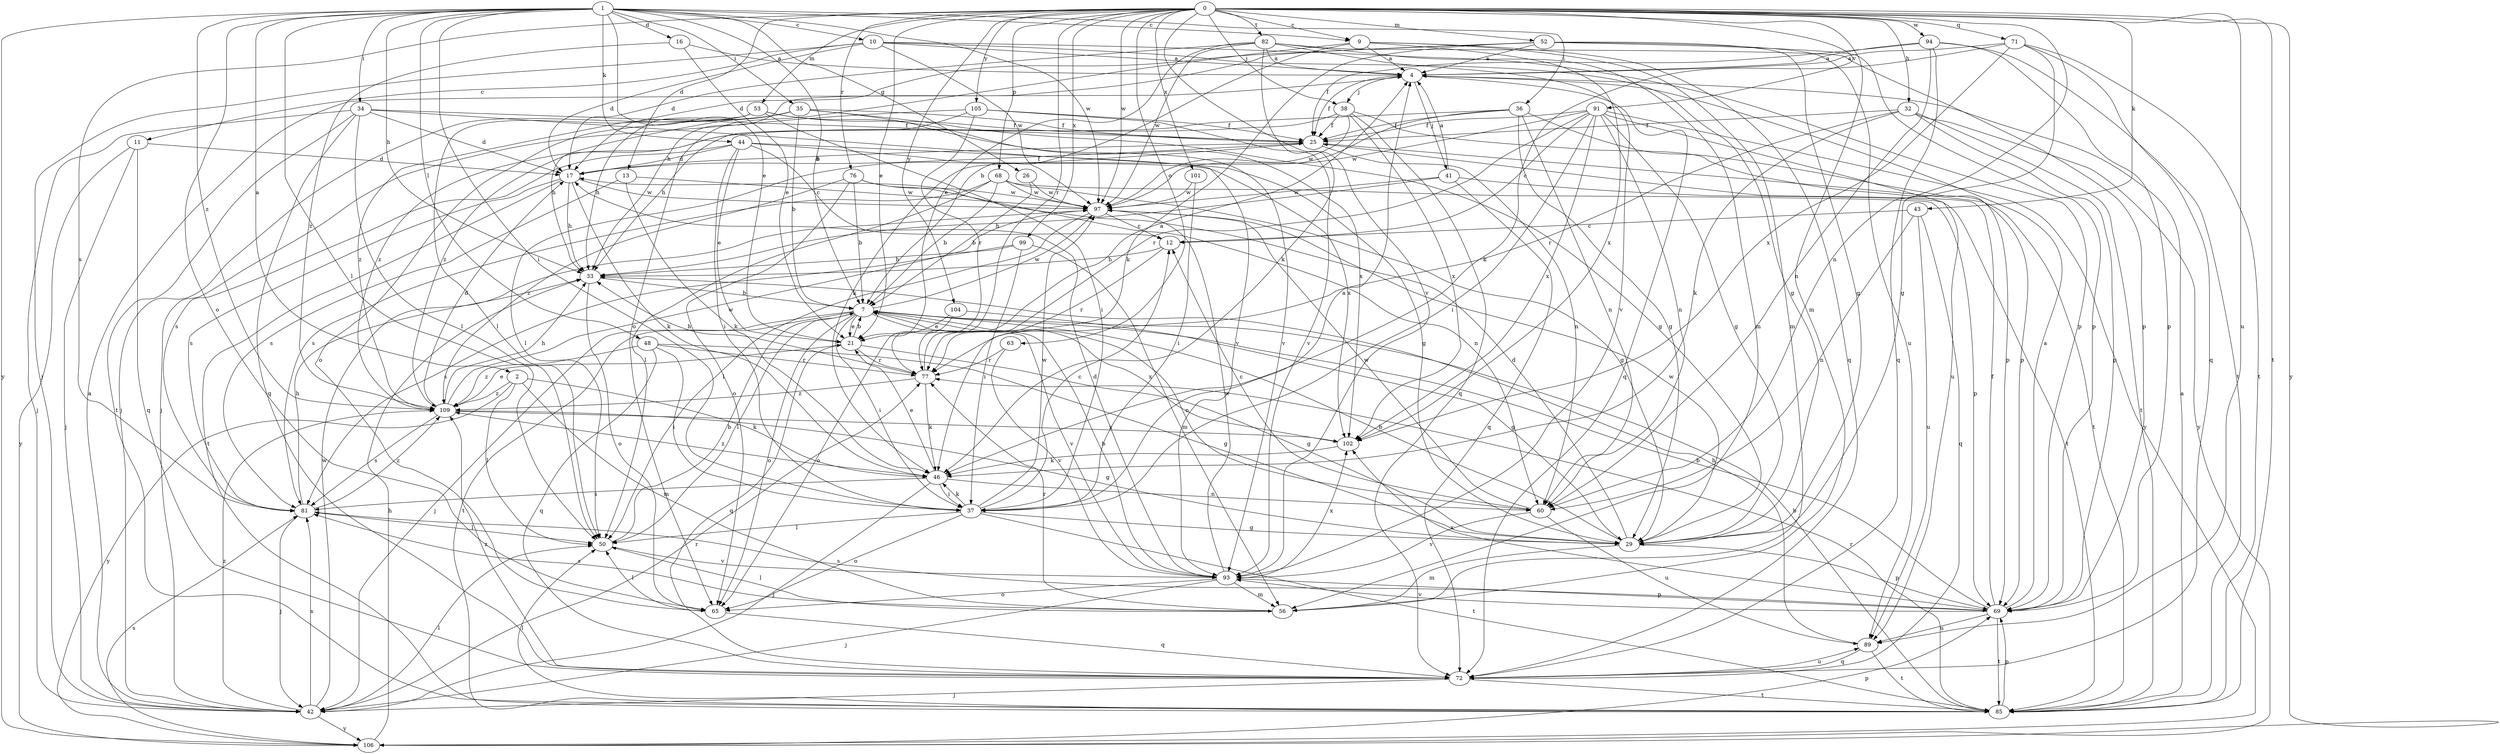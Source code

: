 strict digraph  {
0;
1;
2;
4;
7;
9;
10;
11;
12;
13;
16;
17;
21;
25;
26;
29;
32;
33;
34;
35;
36;
37;
38;
41;
42;
43;
44;
46;
48;
50;
52;
53;
56;
60;
63;
65;
68;
69;
71;
72;
76;
77;
81;
82;
85;
89;
91;
93;
94;
97;
99;
101;
102;
104;
105;
106;
109;
0 -> 9  [label=c];
0 -> 13  [label=d];
0 -> 21  [label=e];
0 -> 32  [label=h];
0 -> 38  [label=j];
0 -> 43  [label=k];
0 -> 52  [label=m];
0 -> 53  [label=m];
0 -> 56  [label=m];
0 -> 60  [label=n];
0 -> 63  [label=o];
0 -> 68  [label=p];
0 -> 71  [label=q];
0 -> 76  [label=r];
0 -> 77  [label=r];
0 -> 81  [label=s];
0 -> 82  [label=t];
0 -> 85  [label=t];
0 -> 89  [label=u];
0 -> 91  [label=v];
0 -> 93  [label=v];
0 -> 94  [label=w];
0 -> 97  [label=w];
0 -> 99  [label=x];
0 -> 101  [label=x];
0 -> 104  [label=y];
0 -> 105  [label=y];
0 -> 106  [label=y];
1 -> 2  [label=a];
1 -> 7  [label=b];
1 -> 9  [label=c];
1 -> 10  [label=c];
1 -> 16  [label=d];
1 -> 21  [label=e];
1 -> 26  [label=g];
1 -> 33  [label=h];
1 -> 34  [label=i];
1 -> 35  [label=i];
1 -> 36  [label=i];
1 -> 37  [label=i];
1 -> 44  [label=k];
1 -> 48  [label=l];
1 -> 50  [label=l];
1 -> 65  [label=o];
1 -> 97  [label=w];
1 -> 106  [label=y];
1 -> 109  [label=z];
2 -> 46  [label=k];
2 -> 50  [label=l];
2 -> 56  [label=m];
2 -> 106  [label=y];
2 -> 109  [label=z];
4 -> 25  [label=f];
4 -> 38  [label=j];
4 -> 41  [label=j];
4 -> 72  [label=q];
7 -> 21  [label=e];
7 -> 37  [label=i];
7 -> 42  [label=j];
7 -> 50  [label=l];
7 -> 60  [label=n];
7 -> 65  [label=o];
7 -> 85  [label=t];
7 -> 93  [label=v];
7 -> 97  [label=w];
7 -> 102  [label=x];
9 -> 4  [label=a];
9 -> 7  [label=b];
9 -> 56  [label=m];
9 -> 65  [label=o];
9 -> 72  [label=q];
9 -> 102  [label=x];
10 -> 4  [label=a];
10 -> 11  [label=c];
10 -> 17  [label=d];
10 -> 29  [label=g];
10 -> 42  [label=j];
10 -> 69  [label=p];
10 -> 97  [label=w];
11 -> 17  [label=d];
11 -> 42  [label=j];
11 -> 72  [label=q];
11 -> 106  [label=y];
12 -> 33  [label=h];
12 -> 77  [label=r];
13 -> 46  [label=k];
13 -> 81  [label=s];
13 -> 97  [label=w];
16 -> 4  [label=a];
16 -> 21  [label=e];
16 -> 109  [label=z];
17 -> 25  [label=f];
17 -> 33  [label=h];
17 -> 46  [label=k];
17 -> 81  [label=s];
17 -> 85  [label=t];
17 -> 97  [label=w];
21 -> 7  [label=b];
21 -> 29  [label=g];
21 -> 72  [label=q];
21 -> 77  [label=r];
25 -> 17  [label=d];
25 -> 50  [label=l];
25 -> 60  [label=n];
25 -> 85  [label=t];
26 -> 7  [label=b];
26 -> 97  [label=w];
29 -> 7  [label=b];
29 -> 17  [label=d];
29 -> 56  [label=m];
29 -> 69  [label=p];
29 -> 97  [label=w];
32 -> 25  [label=f];
32 -> 46  [label=k];
32 -> 69  [label=p];
32 -> 77  [label=r];
32 -> 85  [label=t];
32 -> 106  [label=y];
33 -> 7  [label=b];
33 -> 65  [label=o];
34 -> 17  [label=d];
34 -> 25  [label=f];
34 -> 42  [label=j];
34 -> 50  [label=l];
34 -> 72  [label=q];
34 -> 85  [label=t];
34 -> 93  [label=v];
35 -> 7  [label=b];
35 -> 25  [label=f];
35 -> 29  [label=g];
35 -> 33  [label=h];
35 -> 65  [label=o];
35 -> 93  [label=v];
35 -> 109  [label=z];
36 -> 25  [label=f];
36 -> 29  [label=g];
36 -> 46  [label=k];
36 -> 60  [label=n];
36 -> 69  [label=p];
36 -> 109  [label=z];
37 -> 4  [label=a];
37 -> 12  [label=c];
37 -> 29  [label=g];
37 -> 46  [label=k];
37 -> 50  [label=l];
37 -> 65  [label=o];
37 -> 85  [label=t];
37 -> 97  [label=w];
38 -> 25  [label=f];
38 -> 69  [label=p];
38 -> 72  [label=q];
38 -> 97  [label=w];
38 -> 102  [label=x];
38 -> 109  [label=z];
41 -> 4  [label=a];
41 -> 33  [label=h];
41 -> 72  [label=q];
41 -> 85  [label=t];
41 -> 97  [label=w];
42 -> 4  [label=a];
42 -> 50  [label=l];
42 -> 77  [label=r];
42 -> 81  [label=s];
42 -> 97  [label=w];
42 -> 106  [label=y];
42 -> 109  [label=z];
43 -> 12  [label=c];
43 -> 60  [label=n];
43 -> 72  [label=q];
43 -> 89  [label=u];
44 -> 12  [label=c];
44 -> 17  [label=d];
44 -> 21  [label=e];
44 -> 29  [label=g];
44 -> 37  [label=i];
44 -> 81  [label=s];
44 -> 102  [label=x];
46 -> 21  [label=e];
46 -> 37  [label=i];
46 -> 42  [label=j];
46 -> 60  [label=n];
46 -> 81  [label=s];
46 -> 109  [label=z];
48 -> 29  [label=g];
48 -> 37  [label=i];
48 -> 72  [label=q];
48 -> 77  [label=r];
48 -> 109  [label=z];
50 -> 7  [label=b];
50 -> 93  [label=v];
52 -> 4  [label=a];
52 -> 17  [label=d];
52 -> 29  [label=g];
52 -> 33  [label=h];
52 -> 46  [label=k];
52 -> 69  [label=p];
52 -> 89  [label=u];
53 -> 25  [label=f];
53 -> 33  [label=h];
53 -> 37  [label=i];
53 -> 42  [label=j];
53 -> 50  [label=l];
53 -> 102  [label=x];
56 -> 50  [label=l];
56 -> 77  [label=r];
56 -> 81  [label=s];
60 -> 12  [label=c];
60 -> 89  [label=u];
60 -> 93  [label=v];
60 -> 97  [label=w];
63 -> 77  [label=r];
63 -> 93  [label=v];
65 -> 50  [label=l];
65 -> 72  [label=q];
68 -> 7  [label=b];
68 -> 29  [label=g];
68 -> 50  [label=l];
68 -> 69  [label=p];
68 -> 81  [label=s];
68 -> 97  [label=w];
69 -> 4  [label=a];
69 -> 7  [label=b];
69 -> 25  [label=f];
69 -> 81  [label=s];
69 -> 85  [label=t];
69 -> 89  [label=u];
69 -> 93  [label=v];
69 -> 102  [label=x];
71 -> 4  [label=a];
71 -> 29  [label=g];
71 -> 46  [label=k];
71 -> 72  [label=q];
71 -> 85  [label=t];
71 -> 102  [label=x];
72 -> 42  [label=j];
72 -> 85  [label=t];
72 -> 89  [label=u];
72 -> 109  [label=z];
76 -> 7  [label=b];
76 -> 60  [label=n];
76 -> 65  [label=o];
76 -> 97  [label=w];
76 -> 109  [label=z];
77 -> 4  [label=a];
77 -> 33  [label=h];
77 -> 46  [label=k];
77 -> 109  [label=z];
81 -> 33  [label=h];
81 -> 42  [label=j];
81 -> 50  [label=l];
81 -> 109  [label=z];
82 -> 4  [label=a];
82 -> 17  [label=d];
82 -> 21  [label=e];
82 -> 46  [label=k];
82 -> 56  [label=m];
82 -> 69  [label=p];
82 -> 93  [label=v];
82 -> 97  [label=w];
85 -> 4  [label=a];
85 -> 7  [label=b];
85 -> 50  [label=l];
85 -> 69  [label=p];
85 -> 77  [label=r];
89 -> 33  [label=h];
89 -> 72  [label=q];
89 -> 85  [label=t];
91 -> 12  [label=c];
91 -> 25  [label=f];
91 -> 29  [label=g];
91 -> 37  [label=i];
91 -> 60  [label=n];
91 -> 77  [label=r];
91 -> 89  [label=u];
91 -> 97  [label=w];
91 -> 102  [label=x];
91 -> 106  [label=y];
93 -> 7  [label=b];
93 -> 17  [label=d];
93 -> 42  [label=j];
93 -> 56  [label=m];
93 -> 65  [label=o];
93 -> 69  [label=p];
93 -> 97  [label=w];
93 -> 102  [label=x];
94 -> 4  [label=a];
94 -> 25  [label=f];
94 -> 60  [label=n];
94 -> 69  [label=p];
94 -> 72  [label=q];
94 -> 85  [label=t];
97 -> 12  [label=c];
97 -> 50  [label=l];
99 -> 33  [label=h];
99 -> 37  [label=i];
99 -> 56  [label=m];
99 -> 81  [label=s];
101 -> 37  [label=i];
101 -> 97  [label=w];
102 -> 46  [label=k];
104 -> 21  [label=e];
104 -> 29  [label=g];
104 -> 65  [label=o];
105 -> 25  [label=f];
105 -> 33  [label=h];
105 -> 42  [label=j];
105 -> 77  [label=r];
105 -> 93  [label=v];
106 -> 33  [label=h];
106 -> 69  [label=p];
106 -> 81  [label=s];
109 -> 17  [label=d];
109 -> 21  [label=e];
109 -> 29  [label=g];
109 -> 33  [label=h];
109 -> 81  [label=s];
109 -> 97  [label=w];
109 -> 102  [label=x];
}
